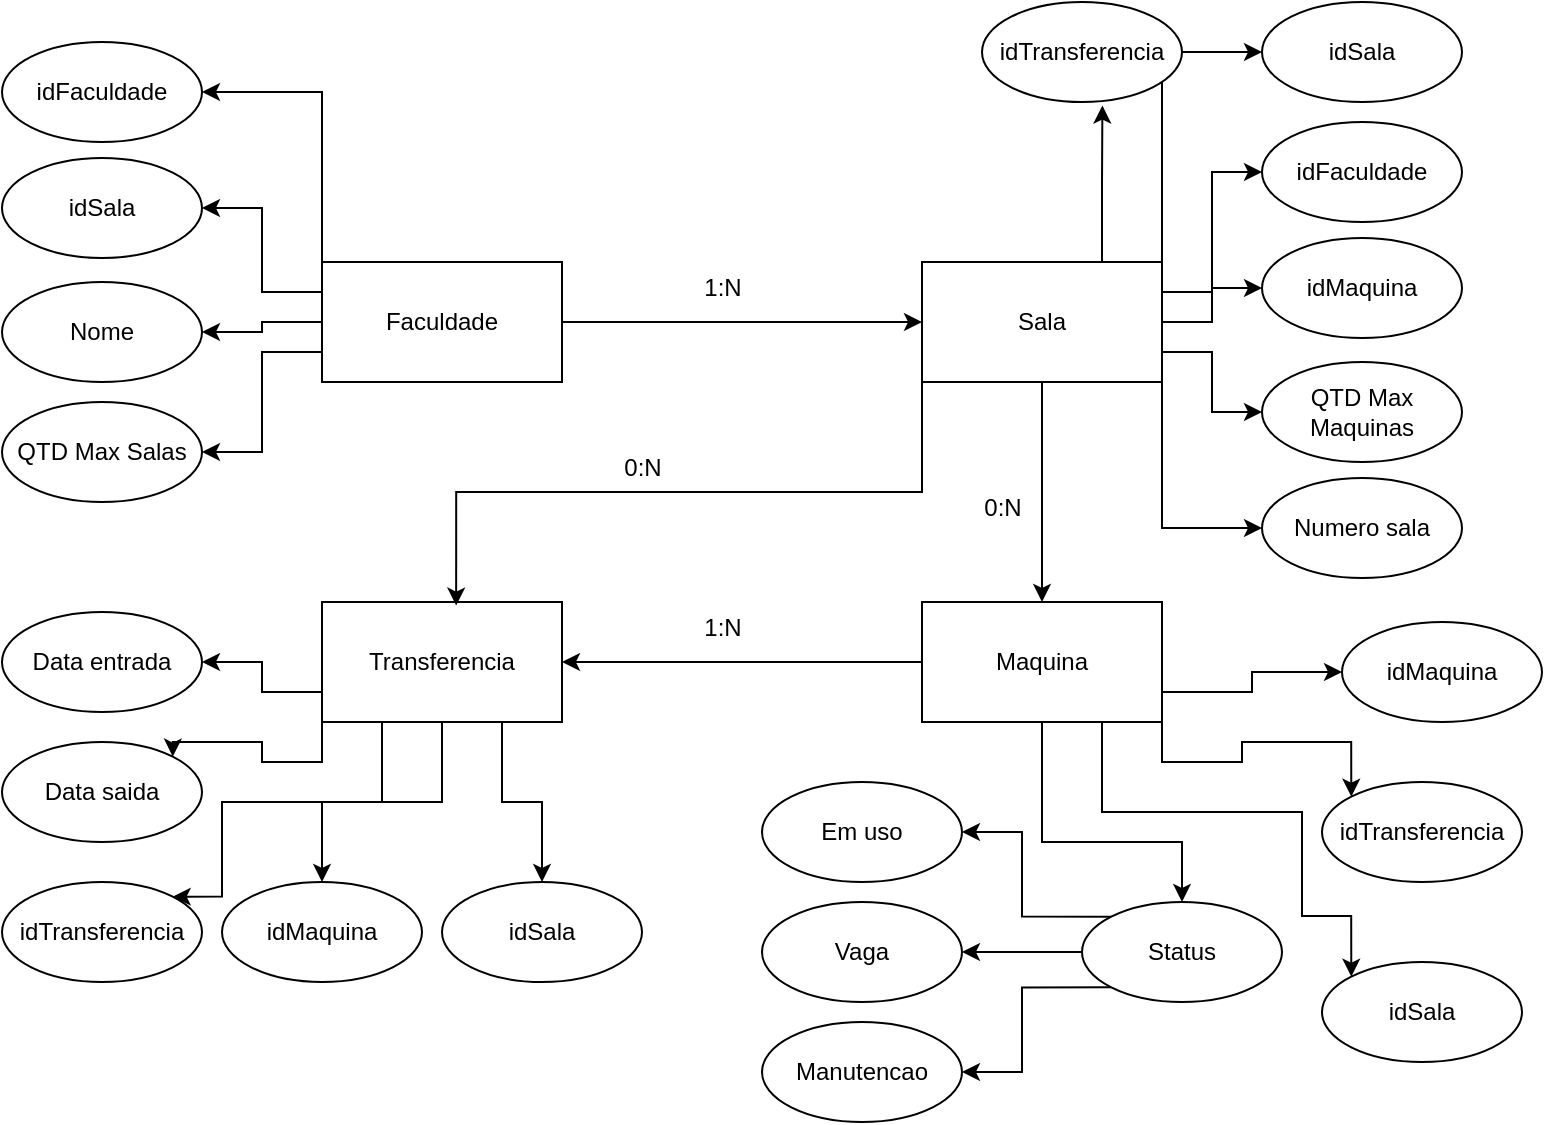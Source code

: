 <mxfile version="26.0.16">
  <diagram name="Página-1" id="daLK60-5GXcM4xnMBw4M">
    <mxGraphModel dx="1214" dy="604" grid="1" gridSize="10" guides="1" tooltips="1" connect="1" arrows="1" fold="1" page="1" pageScale="1" pageWidth="827" pageHeight="1169" math="0" shadow="0">
      <root>
        <mxCell id="0" />
        <mxCell id="1" parent="0" />
        <mxCell id="WKNh7f4Mb3u7yUjpXLFU-7" style="edgeStyle=orthogonalEdgeStyle;rounded=0;orthogonalLoop=1;jettySize=auto;html=1;exitX=1;exitY=0.5;exitDx=0;exitDy=0;entryX=0;entryY=0.5;entryDx=0;entryDy=0;" parent="1" source="WKNh7f4Mb3u7yUjpXLFU-1" target="WKNh7f4Mb3u7yUjpXLFU-4" edge="1">
          <mxGeometry relative="1" as="geometry" />
        </mxCell>
        <mxCell id="WKNh7f4Mb3u7yUjpXLFU-42" style="edgeStyle=orthogonalEdgeStyle;rounded=0;orthogonalLoop=1;jettySize=auto;html=1;exitX=0;exitY=0.5;exitDx=0;exitDy=0;entryX=1;entryY=0.5;entryDx=0;entryDy=0;" parent="1" source="WKNh7f4Mb3u7yUjpXLFU-1" target="WKNh7f4Mb3u7yUjpXLFU-19" edge="1">
          <mxGeometry relative="1" as="geometry" />
        </mxCell>
        <mxCell id="WKNh7f4Mb3u7yUjpXLFU-43" style="edgeStyle=orthogonalEdgeStyle;rounded=0;orthogonalLoop=1;jettySize=auto;html=1;exitX=0;exitY=0.25;exitDx=0;exitDy=0;entryX=1;entryY=0.5;entryDx=0;entryDy=0;" parent="1" source="WKNh7f4Mb3u7yUjpXLFU-1" target="WKNh7f4Mb3u7yUjpXLFU-18" edge="1">
          <mxGeometry relative="1" as="geometry" />
        </mxCell>
        <mxCell id="WKNh7f4Mb3u7yUjpXLFU-44" style="edgeStyle=orthogonalEdgeStyle;rounded=0;orthogonalLoop=1;jettySize=auto;html=1;exitX=0;exitY=0;exitDx=0;exitDy=0;entryX=1;entryY=0.5;entryDx=0;entryDy=0;" parent="1" source="WKNh7f4Mb3u7yUjpXLFU-1" target="WKNh7f4Mb3u7yUjpXLFU-16" edge="1">
          <mxGeometry relative="1" as="geometry" />
        </mxCell>
        <mxCell id="WKNh7f4Mb3u7yUjpXLFU-45" style="edgeStyle=orthogonalEdgeStyle;rounded=0;orthogonalLoop=1;jettySize=auto;html=1;exitX=0;exitY=0.75;exitDx=0;exitDy=0;entryX=1;entryY=0.5;entryDx=0;entryDy=0;" parent="1" source="WKNh7f4Mb3u7yUjpXLFU-1" target="WKNh7f4Mb3u7yUjpXLFU-23" edge="1">
          <mxGeometry relative="1" as="geometry" />
        </mxCell>
        <mxCell id="WKNh7f4Mb3u7yUjpXLFU-1" value="Faculdade" style="rounded=0;whiteSpace=wrap;html=1;" parent="1" vertex="1">
          <mxGeometry x="200" y="140" width="120" height="60" as="geometry" />
        </mxCell>
        <mxCell id="WKNh7f4Mb3u7yUjpXLFU-52" style="edgeStyle=orthogonalEdgeStyle;rounded=0;orthogonalLoop=1;jettySize=auto;html=1;exitX=1;exitY=0;exitDx=0;exitDy=0;entryX=0;entryY=0.5;entryDx=0;entryDy=0;" parent="1" source="WKNh7f4Mb3u7yUjpXLFU-4" target="WKNh7f4Mb3u7yUjpXLFU-20" edge="1">
          <mxGeometry relative="1" as="geometry" />
        </mxCell>
        <mxCell id="WKNh7f4Mb3u7yUjpXLFU-53" style="edgeStyle=orthogonalEdgeStyle;rounded=0;orthogonalLoop=1;jettySize=auto;html=1;exitX=1;exitY=0.25;exitDx=0;exitDy=0;entryX=0;entryY=0.5;entryDx=0;entryDy=0;" parent="1" source="WKNh7f4Mb3u7yUjpXLFU-4" target="WKNh7f4Mb3u7yUjpXLFU-21" edge="1">
          <mxGeometry relative="1" as="geometry" />
        </mxCell>
        <mxCell id="WKNh7f4Mb3u7yUjpXLFU-54" style="edgeStyle=orthogonalEdgeStyle;rounded=0;orthogonalLoop=1;jettySize=auto;html=1;exitX=1;exitY=0.5;exitDx=0;exitDy=0;entryX=0;entryY=0.5;entryDx=0;entryDy=0;" parent="1" source="WKNh7f4Mb3u7yUjpXLFU-4" target="WKNh7f4Mb3u7yUjpXLFU-22" edge="1">
          <mxGeometry relative="1" as="geometry" />
        </mxCell>
        <mxCell id="WKNh7f4Mb3u7yUjpXLFU-55" style="edgeStyle=orthogonalEdgeStyle;rounded=0;orthogonalLoop=1;jettySize=auto;html=1;exitX=1;exitY=0.75;exitDx=0;exitDy=0;entryX=0;entryY=0.5;entryDx=0;entryDy=0;" parent="1" source="WKNh7f4Mb3u7yUjpXLFU-4" target="WKNh7f4Mb3u7yUjpXLFU-24" edge="1">
          <mxGeometry relative="1" as="geometry" />
        </mxCell>
        <mxCell id="WKNh7f4Mb3u7yUjpXLFU-56" style="edgeStyle=orthogonalEdgeStyle;rounded=0;orthogonalLoop=1;jettySize=auto;html=1;exitX=1;exitY=1;exitDx=0;exitDy=0;entryX=0;entryY=0.5;entryDx=0;entryDy=0;" parent="1" source="WKNh7f4Mb3u7yUjpXLFU-4" target="WKNh7f4Mb3u7yUjpXLFU-28" edge="1">
          <mxGeometry relative="1" as="geometry" />
        </mxCell>
        <mxCell id="WKNh7f4Mb3u7yUjpXLFU-65" style="edgeStyle=orthogonalEdgeStyle;rounded=0;orthogonalLoop=1;jettySize=auto;html=1;exitX=0.5;exitY=1;exitDx=0;exitDy=0;entryX=0.5;entryY=0;entryDx=0;entryDy=0;" parent="1" source="WKNh7f4Mb3u7yUjpXLFU-4" target="WKNh7f4Mb3u7yUjpXLFU-5" edge="1">
          <mxGeometry relative="1" as="geometry" />
        </mxCell>
        <mxCell id="WKNh7f4Mb3u7yUjpXLFU-4" value="Sala" style="rounded=0;whiteSpace=wrap;html=1;" parent="1" vertex="1">
          <mxGeometry x="500" y="140" width="120" height="60" as="geometry" />
        </mxCell>
        <mxCell id="WKNh7f4Mb3u7yUjpXLFU-11" style="edgeStyle=orthogonalEdgeStyle;rounded=0;orthogonalLoop=1;jettySize=auto;html=1;exitX=0;exitY=0.5;exitDx=0;exitDy=0;entryX=1;entryY=0.5;entryDx=0;entryDy=0;" parent="1" source="WKNh7f4Mb3u7yUjpXLFU-5" target="WKNh7f4Mb3u7yUjpXLFU-6" edge="1">
          <mxGeometry relative="1" as="geometry" />
        </mxCell>
        <mxCell id="WKNh7f4Mb3u7yUjpXLFU-57" style="edgeStyle=orthogonalEdgeStyle;rounded=0;orthogonalLoop=1;jettySize=auto;html=1;exitX=1;exitY=0.75;exitDx=0;exitDy=0;entryX=0;entryY=0.5;entryDx=0;entryDy=0;" parent="1" source="WKNh7f4Mb3u7yUjpXLFU-5" target="WKNh7f4Mb3u7yUjpXLFU-35" edge="1">
          <mxGeometry relative="1" as="geometry" />
        </mxCell>
        <mxCell id="WKNh7f4Mb3u7yUjpXLFU-58" style="edgeStyle=orthogonalEdgeStyle;rounded=0;orthogonalLoop=1;jettySize=auto;html=1;exitX=1;exitY=1;exitDx=0;exitDy=0;entryX=0;entryY=0;entryDx=0;entryDy=0;" parent="1" source="WKNh7f4Mb3u7yUjpXLFU-5" target="WKNh7f4Mb3u7yUjpXLFU-36" edge="1">
          <mxGeometry relative="1" as="geometry" />
        </mxCell>
        <mxCell id="WKNh7f4Mb3u7yUjpXLFU-59" style="edgeStyle=orthogonalEdgeStyle;rounded=0;orthogonalLoop=1;jettySize=auto;html=1;exitX=0.75;exitY=1;exitDx=0;exitDy=0;entryX=0;entryY=0;entryDx=0;entryDy=0;" parent="1" source="WKNh7f4Mb3u7yUjpXLFU-5" target="WKNh7f4Mb3u7yUjpXLFU-37" edge="1">
          <mxGeometry relative="1" as="geometry">
            <Array as="points">
              <mxPoint x="590" y="415" />
              <mxPoint x="690" y="415" />
              <mxPoint x="690" y="467" />
            </Array>
          </mxGeometry>
        </mxCell>
        <mxCell id="WKNh7f4Mb3u7yUjpXLFU-60" style="edgeStyle=orthogonalEdgeStyle;rounded=0;orthogonalLoop=1;jettySize=auto;html=1;exitX=0.5;exitY=1;exitDx=0;exitDy=0;entryX=0.5;entryY=0;entryDx=0;entryDy=0;" parent="1" source="WKNh7f4Mb3u7yUjpXLFU-5" target="WKNh7f4Mb3u7yUjpXLFU-38" edge="1">
          <mxGeometry relative="1" as="geometry">
            <Array as="points">
              <mxPoint x="560" y="430" />
              <mxPoint x="630" y="430" />
            </Array>
          </mxGeometry>
        </mxCell>
        <mxCell id="WKNh7f4Mb3u7yUjpXLFU-5" value="Maquina" style="rounded=0;whiteSpace=wrap;html=1;" parent="1" vertex="1">
          <mxGeometry x="500" y="310" width="120" height="60" as="geometry" />
        </mxCell>
        <mxCell id="WKNh7f4Mb3u7yUjpXLFU-46" style="edgeStyle=orthogonalEdgeStyle;rounded=0;orthogonalLoop=1;jettySize=auto;html=1;exitX=0.75;exitY=1;exitDx=0;exitDy=0;entryX=0.5;entryY=0;entryDx=0;entryDy=0;" parent="1" source="WKNh7f4Mb3u7yUjpXLFU-6" target="WKNh7f4Mb3u7yUjpXLFU-33" edge="1">
          <mxGeometry relative="1" as="geometry" />
        </mxCell>
        <mxCell id="WKNh7f4Mb3u7yUjpXLFU-47" style="edgeStyle=orthogonalEdgeStyle;rounded=0;orthogonalLoop=1;jettySize=auto;html=1;exitX=0.5;exitY=1;exitDx=0;exitDy=0;entryX=0.5;entryY=0;entryDx=0;entryDy=0;" parent="1" source="WKNh7f4Mb3u7yUjpXLFU-6" target="WKNh7f4Mb3u7yUjpXLFU-32" edge="1">
          <mxGeometry relative="1" as="geometry" />
        </mxCell>
        <mxCell id="WKNh7f4Mb3u7yUjpXLFU-48" style="edgeStyle=orthogonalEdgeStyle;rounded=0;orthogonalLoop=1;jettySize=auto;html=1;exitX=0.25;exitY=1;exitDx=0;exitDy=0;entryX=1;entryY=0;entryDx=0;entryDy=0;" parent="1" source="WKNh7f4Mb3u7yUjpXLFU-6" target="WKNh7f4Mb3u7yUjpXLFU-31" edge="1">
          <mxGeometry relative="1" as="geometry">
            <Array as="points">
              <mxPoint x="230" y="410" />
              <mxPoint x="150" y="410" />
              <mxPoint x="150" y="457" />
            </Array>
          </mxGeometry>
        </mxCell>
        <mxCell id="WKNh7f4Mb3u7yUjpXLFU-49" style="edgeStyle=orthogonalEdgeStyle;rounded=0;orthogonalLoop=1;jettySize=auto;html=1;exitX=0;exitY=1;exitDx=0;exitDy=0;entryX=1;entryY=0;entryDx=0;entryDy=0;" parent="1" source="WKNh7f4Mb3u7yUjpXLFU-6" target="WKNh7f4Mb3u7yUjpXLFU-27" edge="1">
          <mxGeometry relative="1" as="geometry">
            <Array as="points">
              <mxPoint x="200" y="390" />
              <mxPoint x="170" y="390" />
              <mxPoint x="170" y="380" />
              <mxPoint x="125" y="380" />
            </Array>
          </mxGeometry>
        </mxCell>
        <mxCell id="WKNh7f4Mb3u7yUjpXLFU-50" style="edgeStyle=orthogonalEdgeStyle;rounded=0;orthogonalLoop=1;jettySize=auto;html=1;exitX=0;exitY=0.75;exitDx=0;exitDy=0;entryX=1;entryY=0.5;entryDx=0;entryDy=0;" parent="1" source="WKNh7f4Mb3u7yUjpXLFU-6" target="WKNh7f4Mb3u7yUjpXLFU-26" edge="1">
          <mxGeometry relative="1" as="geometry" />
        </mxCell>
        <mxCell id="WKNh7f4Mb3u7yUjpXLFU-6" value="Transferencia" style="rounded=0;whiteSpace=wrap;html=1;" parent="1" vertex="1">
          <mxGeometry x="200" y="310" width="120" height="60" as="geometry" />
        </mxCell>
        <mxCell id="WKNh7f4Mb3u7yUjpXLFU-8" value="1:N" style="text;html=1;align=center;verticalAlign=middle;resizable=0;points=[];autosize=1;strokeColor=none;fillColor=none;" parent="1" vertex="1">
          <mxGeometry x="380" y="138" width="40" height="30" as="geometry" />
        </mxCell>
        <mxCell id="WKNh7f4Mb3u7yUjpXLFU-15" value="1:N" style="text;html=1;align=center;verticalAlign=middle;resizable=0;points=[];autosize=1;strokeColor=none;fillColor=none;" parent="1" vertex="1">
          <mxGeometry x="380" y="308" width="40" height="30" as="geometry" />
        </mxCell>
        <mxCell id="WKNh7f4Mb3u7yUjpXLFU-16" value="idFaculdade" style="ellipse;whiteSpace=wrap;html=1;" parent="1" vertex="1">
          <mxGeometry x="40" y="30" width="100" height="50" as="geometry" />
        </mxCell>
        <mxCell id="WKNh7f4Mb3u7yUjpXLFU-18" value="idSala" style="ellipse;whiteSpace=wrap;html=1;" parent="1" vertex="1">
          <mxGeometry x="40" y="88" width="100" height="50" as="geometry" />
        </mxCell>
        <mxCell id="WKNh7f4Mb3u7yUjpXLFU-19" value="Nome" style="ellipse;whiteSpace=wrap;html=1;" parent="1" vertex="1">
          <mxGeometry x="40" y="150" width="100" height="50" as="geometry" />
        </mxCell>
        <mxCell id="WKNh7f4Mb3u7yUjpXLFU-20" value="idSala" style="ellipse;whiteSpace=wrap;html=1;" parent="1" vertex="1">
          <mxGeometry x="670" y="10" width="100" height="50" as="geometry" />
        </mxCell>
        <mxCell id="WKNh7f4Mb3u7yUjpXLFU-21" value="idFaculdade" style="ellipse;whiteSpace=wrap;html=1;" parent="1" vertex="1">
          <mxGeometry x="670" y="70" width="100" height="50" as="geometry" />
        </mxCell>
        <mxCell id="WKNh7f4Mb3u7yUjpXLFU-22" value="idMaquina" style="ellipse;whiteSpace=wrap;html=1;" parent="1" vertex="1">
          <mxGeometry x="670" y="128" width="100" height="50" as="geometry" />
        </mxCell>
        <mxCell id="WKNh7f4Mb3u7yUjpXLFU-23" value="QTD Max Salas" style="ellipse;whiteSpace=wrap;html=1;" parent="1" vertex="1">
          <mxGeometry x="40" y="210" width="100" height="50" as="geometry" />
        </mxCell>
        <mxCell id="WKNh7f4Mb3u7yUjpXLFU-24" value="QTD Max Maquinas" style="ellipse;whiteSpace=wrap;html=1;" parent="1" vertex="1">
          <mxGeometry x="670" y="190" width="100" height="50" as="geometry" />
        </mxCell>
        <mxCell id="WKNh7f4Mb3u7yUjpXLFU-26" value="Data entrada" style="ellipse;whiteSpace=wrap;html=1;" parent="1" vertex="1">
          <mxGeometry x="40" y="315" width="100" height="50" as="geometry" />
        </mxCell>
        <mxCell id="WKNh7f4Mb3u7yUjpXLFU-27" value="Data saida" style="ellipse;whiteSpace=wrap;html=1;" parent="1" vertex="1">
          <mxGeometry x="40" y="380" width="100" height="50" as="geometry" />
        </mxCell>
        <mxCell id="WKNh7f4Mb3u7yUjpXLFU-28" value="Numero sala" style="ellipse;whiteSpace=wrap;html=1;" parent="1" vertex="1">
          <mxGeometry x="670" y="248" width="100" height="50" as="geometry" />
        </mxCell>
        <mxCell id="WKNh7f4Mb3u7yUjpXLFU-29" value="0:N" style="text;html=1;align=center;verticalAlign=middle;resizable=0;points=[];autosize=1;strokeColor=none;fillColor=none;" parent="1" vertex="1">
          <mxGeometry x="340" y="228" width="40" height="30" as="geometry" />
        </mxCell>
        <mxCell id="WKNh7f4Mb3u7yUjpXLFU-30" style="edgeStyle=orthogonalEdgeStyle;rounded=0;orthogonalLoop=1;jettySize=auto;html=1;exitX=0;exitY=1;exitDx=0;exitDy=0;entryX=0.559;entryY=0.03;entryDx=0;entryDy=0;entryPerimeter=0;" parent="1" source="WKNh7f4Mb3u7yUjpXLFU-4" target="WKNh7f4Mb3u7yUjpXLFU-6" edge="1">
          <mxGeometry relative="1" as="geometry" />
        </mxCell>
        <mxCell id="WKNh7f4Mb3u7yUjpXLFU-31" value="idTransferencia" style="ellipse;whiteSpace=wrap;html=1;" parent="1" vertex="1">
          <mxGeometry x="40" y="450" width="100" height="50" as="geometry" />
        </mxCell>
        <mxCell id="WKNh7f4Mb3u7yUjpXLFU-32" value="idMaquina" style="ellipse;whiteSpace=wrap;html=1;" parent="1" vertex="1">
          <mxGeometry x="150" y="450" width="100" height="50" as="geometry" />
        </mxCell>
        <mxCell id="WKNh7f4Mb3u7yUjpXLFU-33" value="idSala" style="ellipse;whiteSpace=wrap;html=1;" parent="1" vertex="1">
          <mxGeometry x="260" y="450" width="100" height="50" as="geometry" />
        </mxCell>
        <mxCell id="WKNh7f4Mb3u7yUjpXLFU-34" value="idTransferencia" style="ellipse;whiteSpace=wrap;html=1;" parent="1" vertex="1">
          <mxGeometry x="530" y="10" width="100" height="50" as="geometry" />
        </mxCell>
        <mxCell id="WKNh7f4Mb3u7yUjpXLFU-35" value="idMaquina" style="ellipse;whiteSpace=wrap;html=1;" parent="1" vertex="1">
          <mxGeometry x="710" y="320" width="100" height="50" as="geometry" />
        </mxCell>
        <mxCell id="WKNh7f4Mb3u7yUjpXLFU-36" value="idTransferencia" style="ellipse;whiteSpace=wrap;html=1;" parent="1" vertex="1">
          <mxGeometry x="700" y="400" width="100" height="50" as="geometry" />
        </mxCell>
        <mxCell id="WKNh7f4Mb3u7yUjpXLFU-37" value="idSala" style="ellipse;whiteSpace=wrap;html=1;" parent="1" vertex="1">
          <mxGeometry x="700" y="490" width="100" height="50" as="geometry" />
        </mxCell>
        <mxCell id="WKNh7f4Mb3u7yUjpXLFU-61" style="edgeStyle=orthogonalEdgeStyle;rounded=0;orthogonalLoop=1;jettySize=auto;html=1;exitX=0;exitY=0;exitDx=0;exitDy=0;entryX=1;entryY=0.5;entryDx=0;entryDy=0;" parent="1" source="WKNh7f4Mb3u7yUjpXLFU-38" target="WKNh7f4Mb3u7yUjpXLFU-39" edge="1">
          <mxGeometry relative="1" as="geometry" />
        </mxCell>
        <mxCell id="WKNh7f4Mb3u7yUjpXLFU-62" style="edgeStyle=orthogonalEdgeStyle;rounded=0;orthogonalLoop=1;jettySize=auto;html=1;exitX=0;exitY=0.5;exitDx=0;exitDy=0;entryX=1;entryY=0.5;entryDx=0;entryDy=0;" parent="1" source="WKNh7f4Mb3u7yUjpXLFU-38" target="WKNh7f4Mb3u7yUjpXLFU-40" edge="1">
          <mxGeometry relative="1" as="geometry" />
        </mxCell>
        <mxCell id="WKNh7f4Mb3u7yUjpXLFU-63" style="edgeStyle=orthogonalEdgeStyle;rounded=0;orthogonalLoop=1;jettySize=auto;html=1;exitX=0;exitY=1;exitDx=0;exitDy=0;entryX=1;entryY=0.5;entryDx=0;entryDy=0;" parent="1" source="WKNh7f4Mb3u7yUjpXLFU-38" target="WKNh7f4Mb3u7yUjpXLFU-41" edge="1">
          <mxGeometry relative="1" as="geometry" />
        </mxCell>
        <mxCell id="WKNh7f4Mb3u7yUjpXLFU-38" value="Status" style="ellipse;whiteSpace=wrap;html=1;" parent="1" vertex="1">
          <mxGeometry x="580" y="460" width="100" height="50" as="geometry" />
        </mxCell>
        <mxCell id="WKNh7f4Mb3u7yUjpXLFU-39" value="Em uso" style="ellipse;whiteSpace=wrap;html=1;" parent="1" vertex="1">
          <mxGeometry x="420" y="400" width="100" height="50" as="geometry" />
        </mxCell>
        <mxCell id="WKNh7f4Mb3u7yUjpXLFU-40" value="Vaga" style="ellipse;whiteSpace=wrap;html=1;" parent="1" vertex="1">
          <mxGeometry x="420" y="460" width="100" height="50" as="geometry" />
        </mxCell>
        <mxCell id="WKNh7f4Mb3u7yUjpXLFU-41" value="Manutencao" style="ellipse;whiteSpace=wrap;html=1;" parent="1" vertex="1">
          <mxGeometry x="420" y="520" width="100" height="50" as="geometry" />
        </mxCell>
        <mxCell id="WKNh7f4Mb3u7yUjpXLFU-51" style="edgeStyle=orthogonalEdgeStyle;rounded=0;orthogonalLoop=1;jettySize=auto;html=1;exitX=0.75;exitY=0;exitDx=0;exitDy=0;entryX=0.602;entryY=1.035;entryDx=0;entryDy=0;entryPerimeter=0;" parent="1" source="WKNh7f4Mb3u7yUjpXLFU-4" target="WKNh7f4Mb3u7yUjpXLFU-34" edge="1">
          <mxGeometry relative="1" as="geometry" />
        </mxCell>
        <mxCell id="WKNh7f4Mb3u7yUjpXLFU-66" value="0:N" style="text;html=1;align=center;verticalAlign=middle;resizable=0;points=[];autosize=1;strokeColor=none;fillColor=none;" parent="1" vertex="1">
          <mxGeometry x="520" y="248" width="40" height="30" as="geometry" />
        </mxCell>
      </root>
    </mxGraphModel>
  </diagram>
</mxfile>

